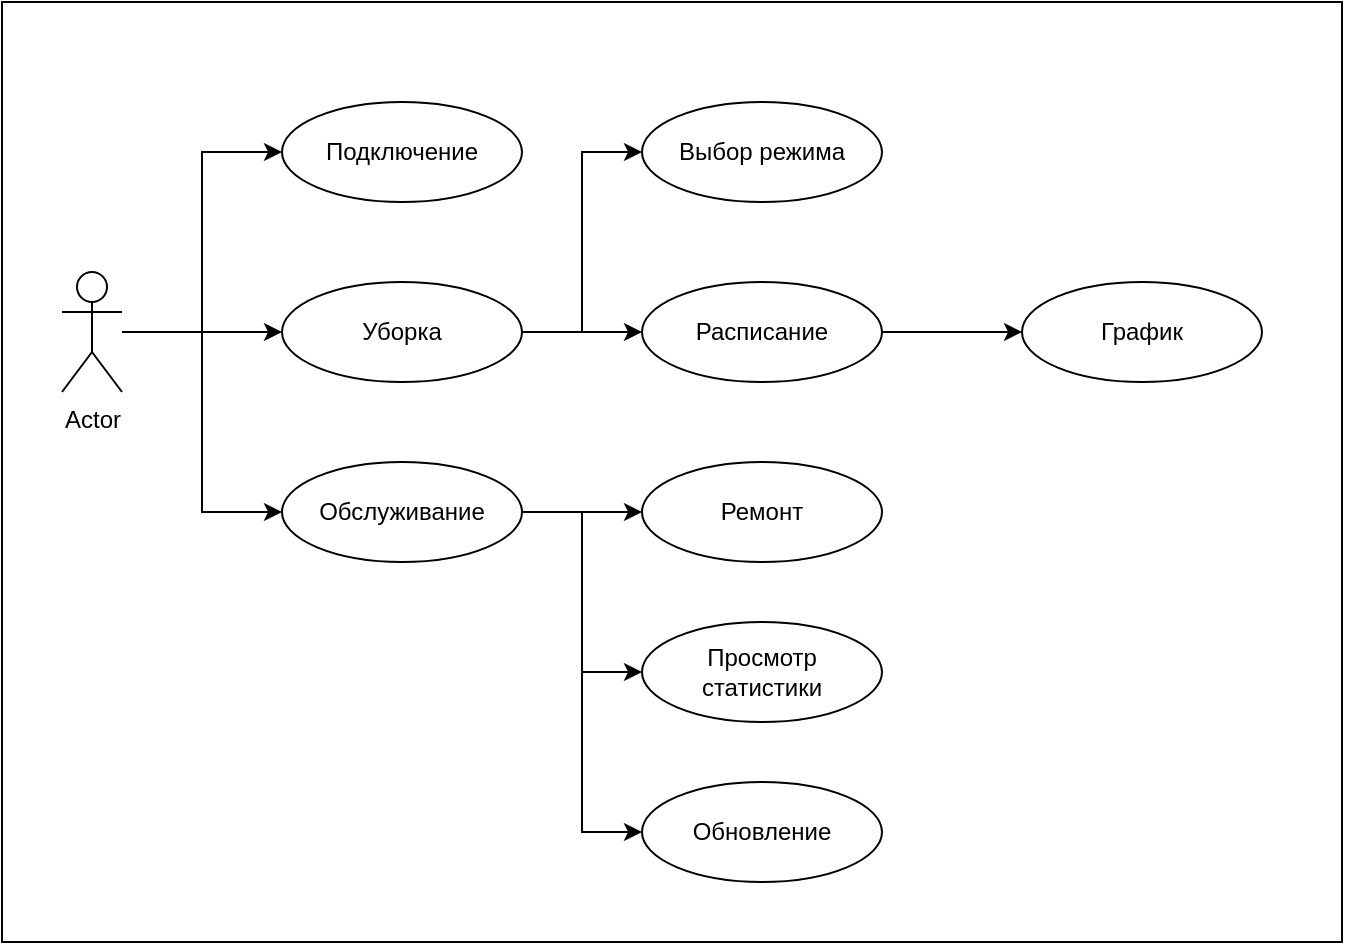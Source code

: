 <mxfile version="22.1.3" type="device">
  <diagram name="Страница — 1" id="h3p8oznGBV2YPkbBVuE9">
    <mxGraphModel dx="945" dy="524" grid="1" gridSize="10" guides="1" tooltips="1" connect="1" arrows="1" fold="1" page="1" pageScale="1" pageWidth="827" pageHeight="1169" math="0" shadow="0">
      <root>
        <mxCell id="0" />
        <mxCell id="1" parent="0" />
        <mxCell id="pIvZsESNh6aGeJ2h0sC2-20" value="" style="rounded=0;whiteSpace=wrap;html=1;" vertex="1" parent="1">
          <mxGeometry x="40" y="40" width="670" height="470" as="geometry" />
        </mxCell>
        <mxCell id="pIvZsESNh6aGeJ2h0sC2-5" style="edgeStyle=orthogonalEdgeStyle;rounded=0;orthogonalLoop=1;jettySize=auto;html=1;entryX=0;entryY=0.5;entryDx=0;entryDy=0;" edge="1" parent="1" source="pIvZsESNh6aGeJ2h0sC2-1" target="pIvZsESNh6aGeJ2h0sC2-3">
          <mxGeometry relative="1" as="geometry" />
        </mxCell>
        <mxCell id="pIvZsESNh6aGeJ2h0sC2-6" style="edgeStyle=orthogonalEdgeStyle;rounded=0;orthogonalLoop=1;jettySize=auto;html=1;entryX=0;entryY=0.5;entryDx=0;entryDy=0;" edge="1" parent="1" source="pIvZsESNh6aGeJ2h0sC2-1" target="pIvZsESNh6aGeJ2h0sC2-2">
          <mxGeometry relative="1" as="geometry" />
        </mxCell>
        <mxCell id="pIvZsESNh6aGeJ2h0sC2-7" style="edgeStyle=orthogonalEdgeStyle;rounded=0;orthogonalLoop=1;jettySize=auto;html=1;entryX=0;entryY=0.5;entryDx=0;entryDy=0;" edge="1" parent="1" source="pIvZsESNh6aGeJ2h0sC2-1" target="pIvZsESNh6aGeJ2h0sC2-4">
          <mxGeometry relative="1" as="geometry" />
        </mxCell>
        <mxCell id="pIvZsESNh6aGeJ2h0sC2-1" value="Actor" style="shape=umlActor;verticalLabelPosition=bottom;verticalAlign=top;html=1;outlineConnect=0;" vertex="1" parent="1">
          <mxGeometry x="70" y="175" width="30" height="60" as="geometry" />
        </mxCell>
        <mxCell id="pIvZsESNh6aGeJ2h0sC2-2" value="Подключение" style="ellipse;whiteSpace=wrap;html=1;" vertex="1" parent="1">
          <mxGeometry x="180" y="90" width="120" height="50" as="geometry" />
        </mxCell>
        <mxCell id="pIvZsESNh6aGeJ2h0sC2-11" style="edgeStyle=orthogonalEdgeStyle;rounded=0;orthogonalLoop=1;jettySize=auto;html=1;entryX=0;entryY=0.5;entryDx=0;entryDy=0;" edge="1" parent="1" source="pIvZsESNh6aGeJ2h0sC2-3" target="pIvZsESNh6aGeJ2h0sC2-8">
          <mxGeometry relative="1" as="geometry" />
        </mxCell>
        <mxCell id="pIvZsESNh6aGeJ2h0sC2-12" style="edgeStyle=orthogonalEdgeStyle;rounded=0;orthogonalLoop=1;jettySize=auto;html=1;entryX=0;entryY=0.5;entryDx=0;entryDy=0;" edge="1" parent="1" source="pIvZsESNh6aGeJ2h0sC2-3" target="pIvZsESNh6aGeJ2h0sC2-9">
          <mxGeometry relative="1" as="geometry" />
        </mxCell>
        <mxCell id="pIvZsESNh6aGeJ2h0sC2-3" value="Уборка" style="ellipse;whiteSpace=wrap;html=1;" vertex="1" parent="1">
          <mxGeometry x="180" y="180" width="120" height="50" as="geometry" />
        </mxCell>
        <mxCell id="pIvZsESNh6aGeJ2h0sC2-17" style="edgeStyle=orthogonalEdgeStyle;rounded=0;orthogonalLoop=1;jettySize=auto;html=1;entryX=0;entryY=0.5;entryDx=0;entryDy=0;" edge="1" parent="1" source="pIvZsESNh6aGeJ2h0sC2-4" target="pIvZsESNh6aGeJ2h0sC2-14">
          <mxGeometry relative="1" as="geometry" />
        </mxCell>
        <mxCell id="pIvZsESNh6aGeJ2h0sC2-18" style="edgeStyle=orthogonalEdgeStyle;rounded=0;orthogonalLoop=1;jettySize=auto;html=1;entryX=0;entryY=0.5;entryDx=0;entryDy=0;" edge="1" parent="1" source="pIvZsESNh6aGeJ2h0sC2-4" target="pIvZsESNh6aGeJ2h0sC2-15">
          <mxGeometry relative="1" as="geometry" />
        </mxCell>
        <mxCell id="pIvZsESNh6aGeJ2h0sC2-19" style="edgeStyle=orthogonalEdgeStyle;rounded=0;orthogonalLoop=1;jettySize=auto;html=1;entryX=0;entryY=0.5;entryDx=0;entryDy=0;" edge="1" parent="1" source="pIvZsESNh6aGeJ2h0sC2-4" target="pIvZsESNh6aGeJ2h0sC2-16">
          <mxGeometry relative="1" as="geometry" />
        </mxCell>
        <mxCell id="pIvZsESNh6aGeJ2h0sC2-4" value="Обслуживание" style="ellipse;whiteSpace=wrap;html=1;" vertex="1" parent="1">
          <mxGeometry x="180" y="270" width="120" height="50" as="geometry" />
        </mxCell>
        <mxCell id="pIvZsESNh6aGeJ2h0sC2-13" style="edgeStyle=orthogonalEdgeStyle;rounded=0;orthogonalLoop=1;jettySize=auto;html=1;entryX=0;entryY=0.5;entryDx=0;entryDy=0;" edge="1" parent="1" source="pIvZsESNh6aGeJ2h0sC2-8" target="pIvZsESNh6aGeJ2h0sC2-10">
          <mxGeometry relative="1" as="geometry" />
        </mxCell>
        <mxCell id="pIvZsESNh6aGeJ2h0sC2-8" value="Расписание" style="ellipse;whiteSpace=wrap;html=1;" vertex="1" parent="1">
          <mxGeometry x="360" y="180" width="120" height="50" as="geometry" />
        </mxCell>
        <mxCell id="pIvZsESNh6aGeJ2h0sC2-9" value="Выбор режима" style="ellipse;whiteSpace=wrap;html=1;" vertex="1" parent="1">
          <mxGeometry x="360" y="90" width="120" height="50" as="geometry" />
        </mxCell>
        <mxCell id="pIvZsESNh6aGeJ2h0sC2-10" value="График" style="ellipse;whiteSpace=wrap;html=1;" vertex="1" parent="1">
          <mxGeometry x="550" y="180" width="120" height="50" as="geometry" />
        </mxCell>
        <mxCell id="pIvZsESNh6aGeJ2h0sC2-14" value="Ремонт" style="ellipse;whiteSpace=wrap;html=1;" vertex="1" parent="1">
          <mxGeometry x="360" y="270" width="120" height="50" as="geometry" />
        </mxCell>
        <mxCell id="pIvZsESNh6aGeJ2h0sC2-15" value="Просмотр статистики" style="ellipse;whiteSpace=wrap;html=1;" vertex="1" parent="1">
          <mxGeometry x="360" y="350" width="120" height="50" as="geometry" />
        </mxCell>
        <mxCell id="pIvZsESNh6aGeJ2h0sC2-16" value="Обновление" style="ellipse;whiteSpace=wrap;html=1;" vertex="1" parent="1">
          <mxGeometry x="360" y="430" width="120" height="50" as="geometry" />
        </mxCell>
      </root>
    </mxGraphModel>
  </diagram>
</mxfile>
